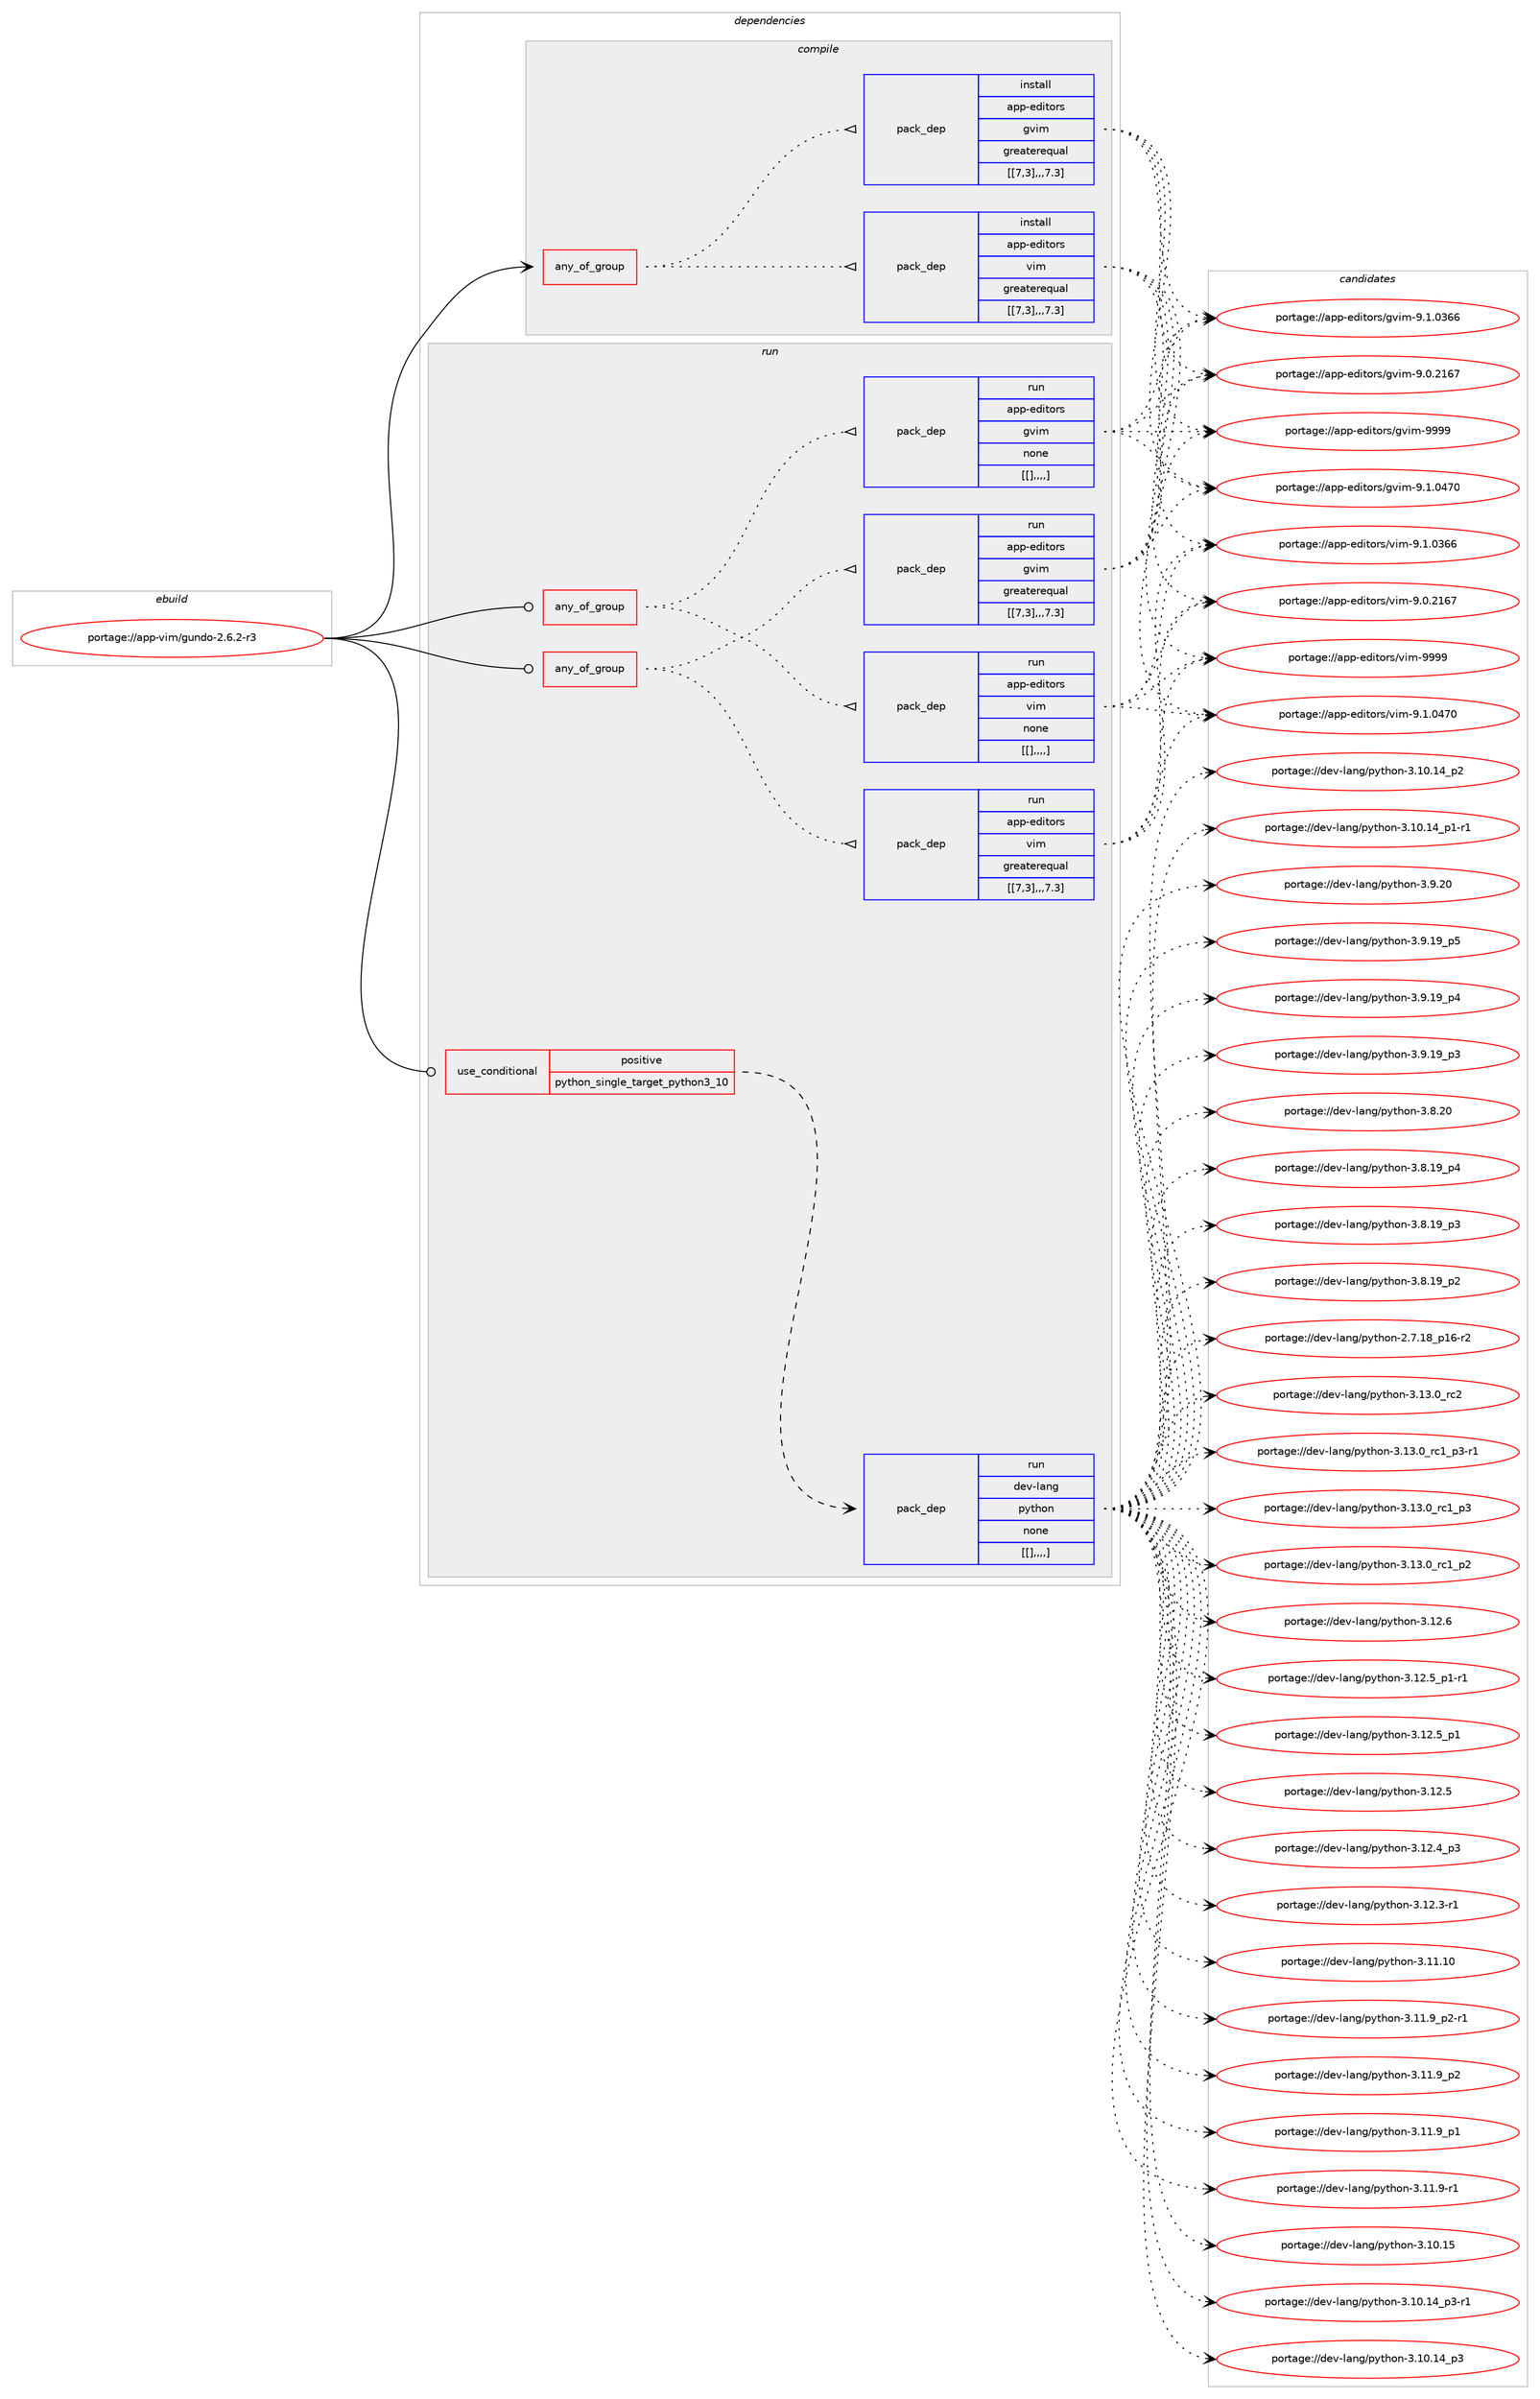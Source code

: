 digraph prolog {

# *************
# Graph options
# *************

newrank=true;
concentrate=true;
compound=true;
graph [rankdir=LR,fontname=Helvetica,fontsize=10,ranksep=1.5];#, ranksep=2.5, nodesep=0.2];
edge  [arrowhead=vee];
node  [fontname=Helvetica,fontsize=10];

# **********
# The ebuild
# **********

subgraph cluster_leftcol {
color=gray;
label=<<i>ebuild</i>>;
id [label="portage://app-vim/gundo-2.6.2-r3", color=red, width=4, href="../app-vim/gundo-2.6.2-r3.svg"];
}

# ****************
# The dependencies
# ****************

subgraph cluster_midcol {
color=gray;
label=<<i>dependencies</i>>;
subgraph cluster_compile {
fillcolor="#eeeeee";
style=filled;
label=<<i>compile</i>>;
subgraph any601 {
dependency61509 [label=<<TABLE BORDER="0" CELLBORDER="1" CELLSPACING="0" CELLPADDING="4"><TR><TD CELLPADDING="10">any_of_group</TD></TR></TABLE>>, shape=none, color=red];subgraph pack44385 {
dependency61510 [label=<<TABLE BORDER="0" CELLBORDER="1" CELLSPACING="0" CELLPADDING="4" WIDTH="220"><TR><TD ROWSPAN="6" CELLPADDING="30">pack_dep</TD></TR><TR><TD WIDTH="110">install</TD></TR><TR><TD>app-editors</TD></TR><TR><TD>vim</TD></TR><TR><TD>greaterequal</TD></TR><TR><TD>[[7,3],,,7.3]</TD></TR></TABLE>>, shape=none, color=blue];
}
dependency61509:e -> dependency61510:w [weight=20,style="dotted",arrowhead="oinv"];
subgraph pack44386 {
dependency61511 [label=<<TABLE BORDER="0" CELLBORDER="1" CELLSPACING="0" CELLPADDING="4" WIDTH="220"><TR><TD ROWSPAN="6" CELLPADDING="30">pack_dep</TD></TR><TR><TD WIDTH="110">install</TD></TR><TR><TD>app-editors</TD></TR><TR><TD>gvim</TD></TR><TR><TD>greaterequal</TD></TR><TR><TD>[[7,3],,,7.3]</TD></TR></TABLE>>, shape=none, color=blue];
}
dependency61509:e -> dependency61511:w [weight=20,style="dotted",arrowhead="oinv"];
}
id:e -> dependency61509:w [weight=20,style="solid",arrowhead="vee"];
}
subgraph cluster_compileandrun {
fillcolor="#eeeeee";
style=filled;
label=<<i>compile and run</i>>;
}
subgraph cluster_run {
fillcolor="#eeeeee";
style=filled;
label=<<i>run</i>>;
subgraph any602 {
dependency61512 [label=<<TABLE BORDER="0" CELLBORDER="1" CELLSPACING="0" CELLPADDING="4"><TR><TD CELLPADDING="10">any_of_group</TD></TR></TABLE>>, shape=none, color=red];subgraph pack44387 {
dependency61513 [label=<<TABLE BORDER="0" CELLBORDER="1" CELLSPACING="0" CELLPADDING="4" WIDTH="220"><TR><TD ROWSPAN="6" CELLPADDING="30">pack_dep</TD></TR><TR><TD WIDTH="110">run</TD></TR><TR><TD>app-editors</TD></TR><TR><TD>vim</TD></TR><TR><TD>greaterequal</TD></TR><TR><TD>[[7,3],,,7.3]</TD></TR></TABLE>>, shape=none, color=blue];
}
dependency61512:e -> dependency61513:w [weight=20,style="dotted",arrowhead="oinv"];
subgraph pack44388 {
dependency61514 [label=<<TABLE BORDER="0" CELLBORDER="1" CELLSPACING="0" CELLPADDING="4" WIDTH="220"><TR><TD ROWSPAN="6" CELLPADDING="30">pack_dep</TD></TR><TR><TD WIDTH="110">run</TD></TR><TR><TD>app-editors</TD></TR><TR><TD>gvim</TD></TR><TR><TD>greaterequal</TD></TR><TR><TD>[[7,3],,,7.3]</TD></TR></TABLE>>, shape=none, color=blue];
}
dependency61512:e -> dependency61514:w [weight=20,style="dotted",arrowhead="oinv"];
}
id:e -> dependency61512:w [weight=20,style="solid",arrowhead="odot"];
subgraph any603 {
dependency61515 [label=<<TABLE BORDER="0" CELLBORDER="1" CELLSPACING="0" CELLPADDING="4"><TR><TD CELLPADDING="10">any_of_group</TD></TR></TABLE>>, shape=none, color=red];subgraph pack44389 {
dependency61516 [label=<<TABLE BORDER="0" CELLBORDER="1" CELLSPACING="0" CELLPADDING="4" WIDTH="220"><TR><TD ROWSPAN="6" CELLPADDING="30">pack_dep</TD></TR><TR><TD WIDTH="110">run</TD></TR><TR><TD>app-editors</TD></TR><TR><TD>vim</TD></TR><TR><TD>none</TD></TR><TR><TD>[[],,,,]</TD></TR></TABLE>>, shape=none, color=blue];
}
dependency61515:e -> dependency61516:w [weight=20,style="dotted",arrowhead="oinv"];
subgraph pack44390 {
dependency61517 [label=<<TABLE BORDER="0" CELLBORDER="1" CELLSPACING="0" CELLPADDING="4" WIDTH="220"><TR><TD ROWSPAN="6" CELLPADDING="30">pack_dep</TD></TR><TR><TD WIDTH="110">run</TD></TR><TR><TD>app-editors</TD></TR><TR><TD>gvim</TD></TR><TR><TD>none</TD></TR><TR><TD>[[],,,,]</TD></TR></TABLE>>, shape=none, color=blue];
}
dependency61515:e -> dependency61517:w [weight=20,style="dotted",arrowhead="oinv"];
}
id:e -> dependency61515:w [weight=20,style="solid",arrowhead="odot"];
subgraph cond16454 {
dependency61518 [label=<<TABLE BORDER="0" CELLBORDER="1" CELLSPACING="0" CELLPADDING="4"><TR><TD ROWSPAN="3" CELLPADDING="10">use_conditional</TD></TR><TR><TD>positive</TD></TR><TR><TD>python_single_target_python3_10</TD></TR></TABLE>>, shape=none, color=red];
subgraph pack44391 {
dependency61519 [label=<<TABLE BORDER="0" CELLBORDER="1" CELLSPACING="0" CELLPADDING="4" WIDTH="220"><TR><TD ROWSPAN="6" CELLPADDING="30">pack_dep</TD></TR><TR><TD WIDTH="110">run</TD></TR><TR><TD>dev-lang</TD></TR><TR><TD>python</TD></TR><TR><TD>none</TD></TR><TR><TD>[[],,,,]</TD></TR></TABLE>>, shape=none, color=blue];
}
dependency61518:e -> dependency61519:w [weight=20,style="dashed",arrowhead="vee"];
}
id:e -> dependency61518:w [weight=20,style="solid",arrowhead="odot"];
}
}

# **************
# The candidates
# **************

subgraph cluster_choices {
rank=same;
color=gray;
label=<<i>candidates</i>>;

subgraph choice44385 {
color=black;
nodesep=1;
choice9711211245101100105116111114115471181051094557575757 [label="portage://app-editors/vim-9999", color=red, width=4,href="../app-editors/vim-9999.svg"];
choice971121124510110010511611111411547118105109455746494648525548 [label="portage://app-editors/vim-9.1.0470", color=red, width=4,href="../app-editors/vim-9.1.0470.svg"];
choice971121124510110010511611111411547118105109455746494648515454 [label="portage://app-editors/vim-9.1.0366", color=red, width=4,href="../app-editors/vim-9.1.0366.svg"];
choice971121124510110010511611111411547118105109455746484650495455 [label="portage://app-editors/vim-9.0.2167", color=red, width=4,href="../app-editors/vim-9.0.2167.svg"];
dependency61510:e -> choice9711211245101100105116111114115471181051094557575757:w [style=dotted,weight="100"];
dependency61510:e -> choice971121124510110010511611111411547118105109455746494648525548:w [style=dotted,weight="100"];
dependency61510:e -> choice971121124510110010511611111411547118105109455746494648515454:w [style=dotted,weight="100"];
dependency61510:e -> choice971121124510110010511611111411547118105109455746484650495455:w [style=dotted,weight="100"];
}
subgraph choice44386 {
color=black;
nodesep=1;
choice9711211245101100105116111114115471031181051094557575757 [label="portage://app-editors/gvim-9999", color=red, width=4,href="../app-editors/gvim-9999.svg"];
choice971121124510110010511611111411547103118105109455746494648525548 [label="portage://app-editors/gvim-9.1.0470", color=red, width=4,href="../app-editors/gvim-9.1.0470.svg"];
choice971121124510110010511611111411547103118105109455746494648515454 [label="portage://app-editors/gvim-9.1.0366", color=red, width=4,href="../app-editors/gvim-9.1.0366.svg"];
choice971121124510110010511611111411547103118105109455746484650495455 [label="portage://app-editors/gvim-9.0.2167", color=red, width=4,href="../app-editors/gvim-9.0.2167.svg"];
dependency61511:e -> choice9711211245101100105116111114115471031181051094557575757:w [style=dotted,weight="100"];
dependency61511:e -> choice971121124510110010511611111411547103118105109455746494648525548:w [style=dotted,weight="100"];
dependency61511:e -> choice971121124510110010511611111411547103118105109455746494648515454:w [style=dotted,weight="100"];
dependency61511:e -> choice971121124510110010511611111411547103118105109455746484650495455:w [style=dotted,weight="100"];
}
subgraph choice44387 {
color=black;
nodesep=1;
choice9711211245101100105116111114115471181051094557575757 [label="portage://app-editors/vim-9999", color=red, width=4,href="../app-editors/vim-9999.svg"];
choice971121124510110010511611111411547118105109455746494648525548 [label="portage://app-editors/vim-9.1.0470", color=red, width=4,href="../app-editors/vim-9.1.0470.svg"];
choice971121124510110010511611111411547118105109455746494648515454 [label="portage://app-editors/vim-9.1.0366", color=red, width=4,href="../app-editors/vim-9.1.0366.svg"];
choice971121124510110010511611111411547118105109455746484650495455 [label="portage://app-editors/vim-9.0.2167", color=red, width=4,href="../app-editors/vim-9.0.2167.svg"];
dependency61513:e -> choice9711211245101100105116111114115471181051094557575757:w [style=dotted,weight="100"];
dependency61513:e -> choice971121124510110010511611111411547118105109455746494648525548:w [style=dotted,weight="100"];
dependency61513:e -> choice971121124510110010511611111411547118105109455746494648515454:w [style=dotted,weight="100"];
dependency61513:e -> choice971121124510110010511611111411547118105109455746484650495455:w [style=dotted,weight="100"];
}
subgraph choice44388 {
color=black;
nodesep=1;
choice9711211245101100105116111114115471031181051094557575757 [label="portage://app-editors/gvim-9999", color=red, width=4,href="../app-editors/gvim-9999.svg"];
choice971121124510110010511611111411547103118105109455746494648525548 [label="portage://app-editors/gvim-9.1.0470", color=red, width=4,href="../app-editors/gvim-9.1.0470.svg"];
choice971121124510110010511611111411547103118105109455746494648515454 [label="portage://app-editors/gvim-9.1.0366", color=red, width=4,href="../app-editors/gvim-9.1.0366.svg"];
choice971121124510110010511611111411547103118105109455746484650495455 [label="portage://app-editors/gvim-9.0.2167", color=red, width=4,href="../app-editors/gvim-9.0.2167.svg"];
dependency61514:e -> choice9711211245101100105116111114115471031181051094557575757:w [style=dotted,weight="100"];
dependency61514:e -> choice971121124510110010511611111411547103118105109455746494648525548:w [style=dotted,weight="100"];
dependency61514:e -> choice971121124510110010511611111411547103118105109455746494648515454:w [style=dotted,weight="100"];
dependency61514:e -> choice971121124510110010511611111411547103118105109455746484650495455:w [style=dotted,weight="100"];
}
subgraph choice44389 {
color=black;
nodesep=1;
choice9711211245101100105116111114115471181051094557575757 [label="portage://app-editors/vim-9999", color=red, width=4,href="../app-editors/vim-9999.svg"];
choice971121124510110010511611111411547118105109455746494648525548 [label="portage://app-editors/vim-9.1.0470", color=red, width=4,href="../app-editors/vim-9.1.0470.svg"];
choice971121124510110010511611111411547118105109455746494648515454 [label="portage://app-editors/vim-9.1.0366", color=red, width=4,href="../app-editors/vim-9.1.0366.svg"];
choice971121124510110010511611111411547118105109455746484650495455 [label="portage://app-editors/vim-9.0.2167", color=red, width=4,href="../app-editors/vim-9.0.2167.svg"];
dependency61516:e -> choice9711211245101100105116111114115471181051094557575757:w [style=dotted,weight="100"];
dependency61516:e -> choice971121124510110010511611111411547118105109455746494648525548:w [style=dotted,weight="100"];
dependency61516:e -> choice971121124510110010511611111411547118105109455746494648515454:w [style=dotted,weight="100"];
dependency61516:e -> choice971121124510110010511611111411547118105109455746484650495455:w [style=dotted,weight="100"];
}
subgraph choice44390 {
color=black;
nodesep=1;
choice9711211245101100105116111114115471031181051094557575757 [label="portage://app-editors/gvim-9999", color=red, width=4,href="../app-editors/gvim-9999.svg"];
choice971121124510110010511611111411547103118105109455746494648525548 [label="portage://app-editors/gvim-9.1.0470", color=red, width=4,href="../app-editors/gvim-9.1.0470.svg"];
choice971121124510110010511611111411547103118105109455746494648515454 [label="portage://app-editors/gvim-9.1.0366", color=red, width=4,href="../app-editors/gvim-9.1.0366.svg"];
choice971121124510110010511611111411547103118105109455746484650495455 [label="portage://app-editors/gvim-9.0.2167", color=red, width=4,href="../app-editors/gvim-9.0.2167.svg"];
dependency61517:e -> choice9711211245101100105116111114115471031181051094557575757:w [style=dotted,weight="100"];
dependency61517:e -> choice971121124510110010511611111411547103118105109455746494648525548:w [style=dotted,weight="100"];
dependency61517:e -> choice971121124510110010511611111411547103118105109455746494648515454:w [style=dotted,weight="100"];
dependency61517:e -> choice971121124510110010511611111411547103118105109455746484650495455:w [style=dotted,weight="100"];
}
subgraph choice44391 {
color=black;
nodesep=1;
choice10010111845108971101034711212111610411111045514649514648951149950 [label="portage://dev-lang/python-3.13.0_rc2", color=red, width=4,href="../dev-lang/python-3.13.0_rc2.svg"];
choice1001011184510897110103471121211161041111104551464951464895114994995112514511449 [label="portage://dev-lang/python-3.13.0_rc1_p3-r1", color=red, width=4,href="../dev-lang/python-3.13.0_rc1_p3-r1.svg"];
choice100101118451089711010347112121116104111110455146495146489511499499511251 [label="portage://dev-lang/python-3.13.0_rc1_p3", color=red, width=4,href="../dev-lang/python-3.13.0_rc1_p3.svg"];
choice100101118451089711010347112121116104111110455146495146489511499499511250 [label="portage://dev-lang/python-3.13.0_rc1_p2", color=red, width=4,href="../dev-lang/python-3.13.0_rc1_p2.svg"];
choice10010111845108971101034711212111610411111045514649504654 [label="portage://dev-lang/python-3.12.6", color=red, width=4,href="../dev-lang/python-3.12.6.svg"];
choice1001011184510897110103471121211161041111104551464950465395112494511449 [label="portage://dev-lang/python-3.12.5_p1-r1", color=red, width=4,href="../dev-lang/python-3.12.5_p1-r1.svg"];
choice100101118451089711010347112121116104111110455146495046539511249 [label="portage://dev-lang/python-3.12.5_p1", color=red, width=4,href="../dev-lang/python-3.12.5_p1.svg"];
choice10010111845108971101034711212111610411111045514649504653 [label="portage://dev-lang/python-3.12.5", color=red, width=4,href="../dev-lang/python-3.12.5.svg"];
choice100101118451089711010347112121116104111110455146495046529511251 [label="portage://dev-lang/python-3.12.4_p3", color=red, width=4,href="../dev-lang/python-3.12.4_p3.svg"];
choice100101118451089711010347112121116104111110455146495046514511449 [label="portage://dev-lang/python-3.12.3-r1", color=red, width=4,href="../dev-lang/python-3.12.3-r1.svg"];
choice1001011184510897110103471121211161041111104551464949464948 [label="portage://dev-lang/python-3.11.10", color=red, width=4,href="../dev-lang/python-3.11.10.svg"];
choice1001011184510897110103471121211161041111104551464949465795112504511449 [label="portage://dev-lang/python-3.11.9_p2-r1", color=red, width=4,href="../dev-lang/python-3.11.9_p2-r1.svg"];
choice100101118451089711010347112121116104111110455146494946579511250 [label="portage://dev-lang/python-3.11.9_p2", color=red, width=4,href="../dev-lang/python-3.11.9_p2.svg"];
choice100101118451089711010347112121116104111110455146494946579511249 [label="portage://dev-lang/python-3.11.9_p1", color=red, width=4,href="../dev-lang/python-3.11.9_p1.svg"];
choice100101118451089711010347112121116104111110455146494946574511449 [label="portage://dev-lang/python-3.11.9-r1", color=red, width=4,href="../dev-lang/python-3.11.9-r1.svg"];
choice1001011184510897110103471121211161041111104551464948464953 [label="portage://dev-lang/python-3.10.15", color=red, width=4,href="../dev-lang/python-3.10.15.svg"];
choice100101118451089711010347112121116104111110455146494846495295112514511449 [label="portage://dev-lang/python-3.10.14_p3-r1", color=red, width=4,href="../dev-lang/python-3.10.14_p3-r1.svg"];
choice10010111845108971101034711212111610411111045514649484649529511251 [label="portage://dev-lang/python-3.10.14_p3", color=red, width=4,href="../dev-lang/python-3.10.14_p3.svg"];
choice10010111845108971101034711212111610411111045514649484649529511250 [label="portage://dev-lang/python-3.10.14_p2", color=red, width=4,href="../dev-lang/python-3.10.14_p2.svg"];
choice100101118451089711010347112121116104111110455146494846495295112494511449 [label="portage://dev-lang/python-3.10.14_p1-r1", color=red, width=4,href="../dev-lang/python-3.10.14_p1-r1.svg"];
choice10010111845108971101034711212111610411111045514657465048 [label="portage://dev-lang/python-3.9.20", color=red, width=4,href="../dev-lang/python-3.9.20.svg"];
choice100101118451089711010347112121116104111110455146574649579511253 [label="portage://dev-lang/python-3.9.19_p5", color=red, width=4,href="../dev-lang/python-3.9.19_p5.svg"];
choice100101118451089711010347112121116104111110455146574649579511252 [label="portage://dev-lang/python-3.9.19_p4", color=red, width=4,href="../dev-lang/python-3.9.19_p4.svg"];
choice100101118451089711010347112121116104111110455146574649579511251 [label="portage://dev-lang/python-3.9.19_p3", color=red, width=4,href="../dev-lang/python-3.9.19_p3.svg"];
choice10010111845108971101034711212111610411111045514656465048 [label="portage://dev-lang/python-3.8.20", color=red, width=4,href="../dev-lang/python-3.8.20.svg"];
choice100101118451089711010347112121116104111110455146564649579511252 [label="portage://dev-lang/python-3.8.19_p4", color=red, width=4,href="../dev-lang/python-3.8.19_p4.svg"];
choice100101118451089711010347112121116104111110455146564649579511251 [label="portage://dev-lang/python-3.8.19_p3", color=red, width=4,href="../dev-lang/python-3.8.19_p3.svg"];
choice100101118451089711010347112121116104111110455146564649579511250 [label="portage://dev-lang/python-3.8.19_p2", color=red, width=4,href="../dev-lang/python-3.8.19_p2.svg"];
choice100101118451089711010347112121116104111110455046554649569511249544511450 [label="portage://dev-lang/python-2.7.18_p16-r2", color=red, width=4,href="../dev-lang/python-2.7.18_p16-r2.svg"];
dependency61519:e -> choice10010111845108971101034711212111610411111045514649514648951149950:w [style=dotted,weight="100"];
dependency61519:e -> choice1001011184510897110103471121211161041111104551464951464895114994995112514511449:w [style=dotted,weight="100"];
dependency61519:e -> choice100101118451089711010347112121116104111110455146495146489511499499511251:w [style=dotted,weight="100"];
dependency61519:e -> choice100101118451089711010347112121116104111110455146495146489511499499511250:w [style=dotted,weight="100"];
dependency61519:e -> choice10010111845108971101034711212111610411111045514649504654:w [style=dotted,weight="100"];
dependency61519:e -> choice1001011184510897110103471121211161041111104551464950465395112494511449:w [style=dotted,weight="100"];
dependency61519:e -> choice100101118451089711010347112121116104111110455146495046539511249:w [style=dotted,weight="100"];
dependency61519:e -> choice10010111845108971101034711212111610411111045514649504653:w [style=dotted,weight="100"];
dependency61519:e -> choice100101118451089711010347112121116104111110455146495046529511251:w [style=dotted,weight="100"];
dependency61519:e -> choice100101118451089711010347112121116104111110455146495046514511449:w [style=dotted,weight="100"];
dependency61519:e -> choice1001011184510897110103471121211161041111104551464949464948:w [style=dotted,weight="100"];
dependency61519:e -> choice1001011184510897110103471121211161041111104551464949465795112504511449:w [style=dotted,weight="100"];
dependency61519:e -> choice100101118451089711010347112121116104111110455146494946579511250:w [style=dotted,weight="100"];
dependency61519:e -> choice100101118451089711010347112121116104111110455146494946579511249:w [style=dotted,weight="100"];
dependency61519:e -> choice100101118451089711010347112121116104111110455146494946574511449:w [style=dotted,weight="100"];
dependency61519:e -> choice1001011184510897110103471121211161041111104551464948464953:w [style=dotted,weight="100"];
dependency61519:e -> choice100101118451089711010347112121116104111110455146494846495295112514511449:w [style=dotted,weight="100"];
dependency61519:e -> choice10010111845108971101034711212111610411111045514649484649529511251:w [style=dotted,weight="100"];
dependency61519:e -> choice10010111845108971101034711212111610411111045514649484649529511250:w [style=dotted,weight="100"];
dependency61519:e -> choice100101118451089711010347112121116104111110455146494846495295112494511449:w [style=dotted,weight="100"];
dependency61519:e -> choice10010111845108971101034711212111610411111045514657465048:w [style=dotted,weight="100"];
dependency61519:e -> choice100101118451089711010347112121116104111110455146574649579511253:w [style=dotted,weight="100"];
dependency61519:e -> choice100101118451089711010347112121116104111110455146574649579511252:w [style=dotted,weight="100"];
dependency61519:e -> choice100101118451089711010347112121116104111110455146574649579511251:w [style=dotted,weight="100"];
dependency61519:e -> choice10010111845108971101034711212111610411111045514656465048:w [style=dotted,weight="100"];
dependency61519:e -> choice100101118451089711010347112121116104111110455146564649579511252:w [style=dotted,weight="100"];
dependency61519:e -> choice100101118451089711010347112121116104111110455146564649579511251:w [style=dotted,weight="100"];
dependency61519:e -> choice100101118451089711010347112121116104111110455146564649579511250:w [style=dotted,weight="100"];
dependency61519:e -> choice100101118451089711010347112121116104111110455046554649569511249544511450:w [style=dotted,weight="100"];
}
}

}
